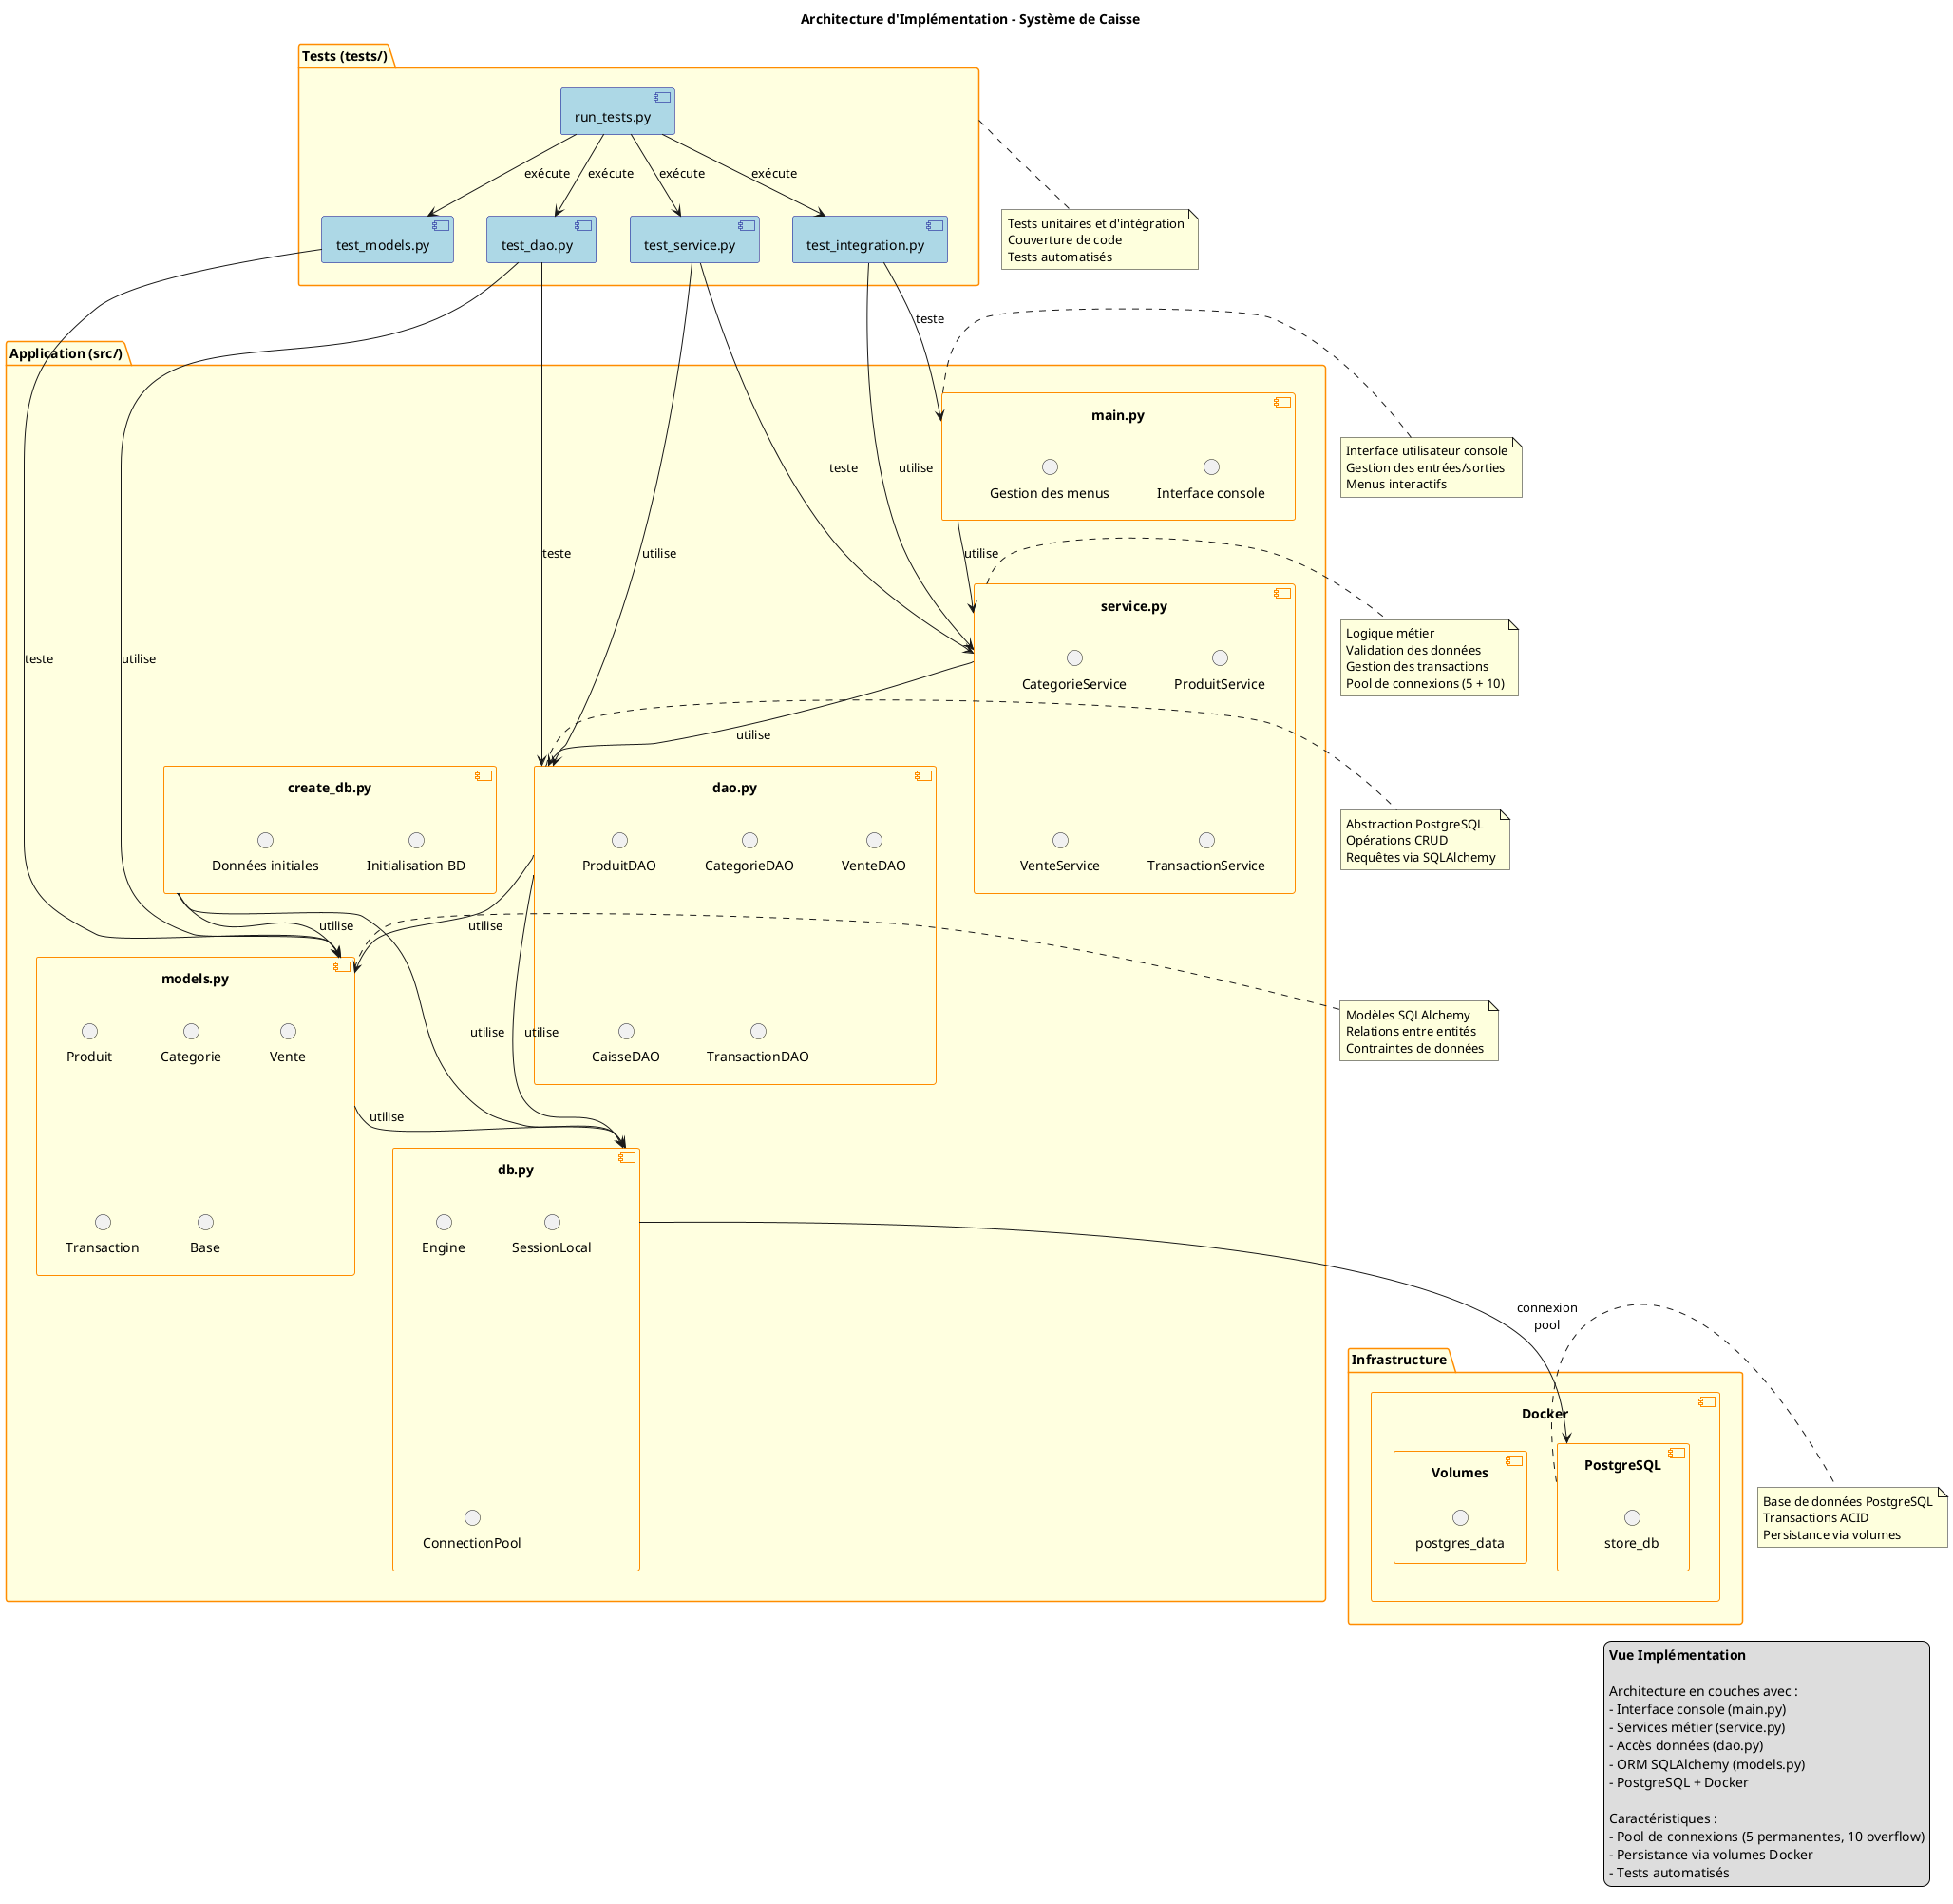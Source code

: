 @startuml Vue Implémentation

' Définition des styles
skinparam component {
    BackgroundColor LightBlue
    BorderColor DarkBlue
    FontColor Black
}

skinparam package {
    BackgroundColor LightYellow
    BorderColor DarkOrange
    FontColor Black
}

' Définition des composants
package "Application (src/)" {
    ' Couche de présentation
    component "main.py" as Main {
        interface "Interface console"
        interface "Gestion des menus"
    }
    
    ' Couche métier
    component "service.py" as Service {
        interface "ProduitService"
        interface "CategorieService"
        interface "VenteService"
        interface "TransactionService"
    }
    
    ' Couche d'accès aux données
    component "dao.py" as DAO {
        interface "ProduitDAO"
        interface "CategorieDAO"
        interface "VenteDAO"
        interface "CaisseDAO"
        interface "TransactionDAO"
    }
    
    ' Modèles et configuration
    component "models.py" as Models {
        interface "Produit"
        interface "Categorie"
        interface "Vente"
        interface "Transaction"
        interface "Base"
    }
    
    component "db.py" as DB {
        interface "Engine"
        interface "SessionLocal"
        interface "ConnectionPool"
    }
    
    component "create_db.py" as CreateDB {
        interface "Initialisation BD"
        interface "Données initiales"
    }
}

package "Infrastructure" {
    component "Docker" {
        component "PostgreSQL" {
            interface "store_db"
        }
        component "Volumes" {
            interface "postgres_data"
        }
    }
}

package "Tests (tests/)" as TestsPackage {
    component "test_models.py" as TestModels
    component "test_dao.py" as TestDAO
    component "test_service.py" as TestService
    component "test_integration.py" as TestIntegration
    component "run_tests.py" as RunTests
}

' Définition des relations entre composants
Main --> Service : "utilise"
Service --> DAO : "utilise"
DAO --> Models : "utilise"
DAO --> DB : "utilise"
Models --> DB : "utilise"
CreateDB --> Models : "utilise"
CreateDB --> DB : "utilise"
DB --> PostgreSQL : "connexion\npool"

TestModels --> Models : "teste"
TestDAO --> DAO : "teste"
TestDAO --> Models : "utilise"
TestService --> Service : "teste"
TestService --> DAO : "utilise"
TestIntegration --> Main : "teste"
TestIntegration --> Service : "utilise"
RunTests --> TestModels : "exécute"
RunTests --> TestDAO : "exécute"
RunTests --> TestService : "exécute"
RunTests --> TestIntegration : "exécute"

' Notes explicatives
note right of Main
  Interface utilisateur console
  Gestion des entrées/sorties
  Menus interactifs
end note

note right of Service
  Logique métier
  Validation des données
  Gestion des transactions
  Pool de connexions (5 + 10)
end note

note right of DAO
  Abstraction PostgreSQL
  Opérations CRUD
  Requêtes via SQLAlchemy
end note

note right of Models
  Modèles SQLAlchemy
  Relations entre entités
  Contraintes de données
end note

note right of PostgreSQL
  Base de données PostgreSQL
  Transactions ACID
  Persistance via volumes
end note

note bottom of TestsPackage
  Tests unitaires et d'intégration
  Couverture de code
  Tests automatisés
end note

' Titre et légende
title Architecture d'Implémentation - Système de Caisse

legend right
  <b>Vue Implémentation</b>
  
  Architecture en couches avec :
  - Interface console (main.py)
  - Services métier (service.py)
  - Accès données (dao.py)
  - ORM SQLAlchemy (models.py)
  - PostgreSQL + Docker
  
  Caractéristiques :
  - Pool de connexions (5 permanentes, 10 overflow)
  - Persistance via volumes Docker
  - Tests automatisés
endlegend

@enduml 